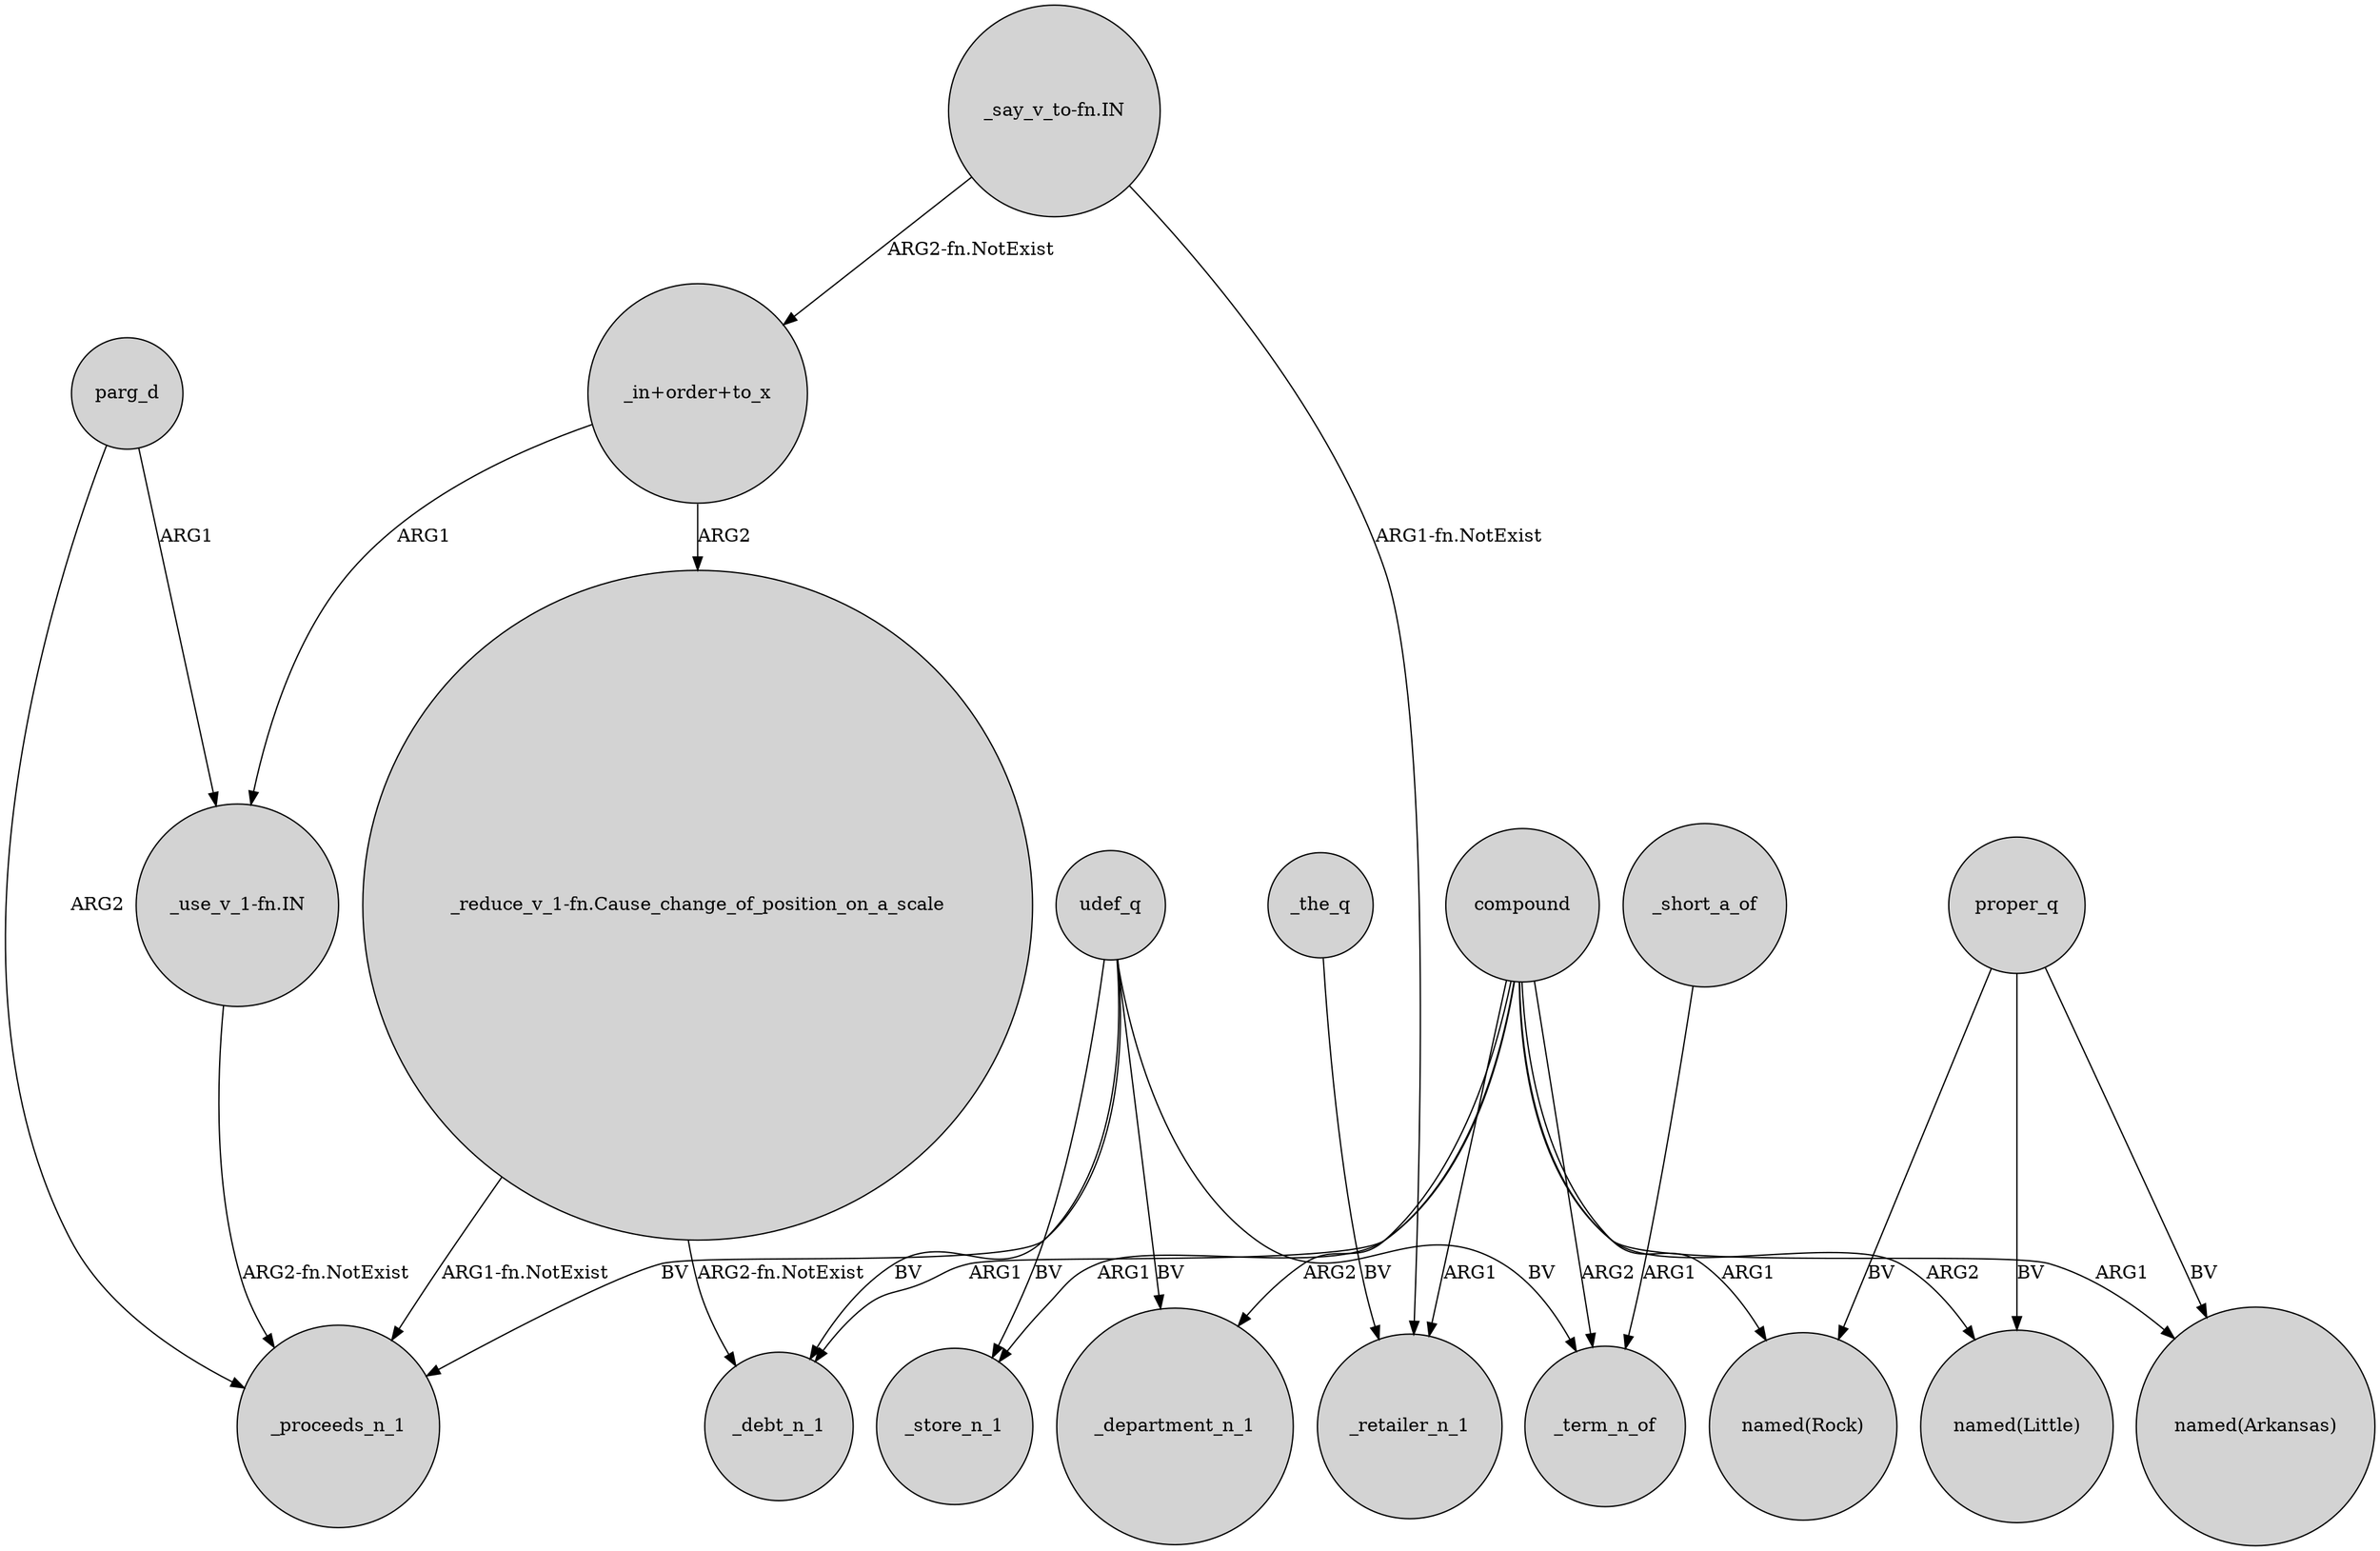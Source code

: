 digraph {
	node [shape=circle style=filled]
	udef_q -> _department_n_1 [label=BV]
	"_say_v_to-fn.IN" -> "_in+order+to_x" [label="ARG2-fn.NotExist"]
	udef_q -> _store_n_1 [label=BV]
	compound -> _debt_n_1 [label=ARG1]
	"_in+order+to_x" -> "_reduce_v_1-fn.Cause_change_of_position_on_a_scale" [label=ARG2]
	compound -> _retailer_n_1 [label=ARG1]
	compound -> _store_n_1 [label=ARG1]
	compound -> _term_n_of [label=ARG2]
	udef_q -> _debt_n_1 [label=BV]
	compound -> "named(Rock)" [label=ARG1]
	proper_q -> "named(Little)" [label=BV]
	"_reduce_v_1-fn.Cause_change_of_position_on_a_scale" -> _debt_n_1 [label="ARG2-fn.NotExist"]
	_short_a_of -> _term_n_of [label=ARG1]
	_the_q -> _retailer_n_1 [label=BV]
	compound -> "named(Arkansas)" [label=ARG1]
	"_use_v_1-fn.IN" -> _proceeds_n_1 [label="ARG2-fn.NotExist"]
	parg_d -> "_use_v_1-fn.IN" [label=ARG1]
	"_reduce_v_1-fn.Cause_change_of_position_on_a_scale" -> _proceeds_n_1 [label="ARG1-fn.NotExist"]
	udef_q -> _term_n_of [label=BV]
	proper_q -> "named(Rock)" [label=BV]
	"_in+order+to_x" -> "_use_v_1-fn.IN" [label=ARG1]
	udef_q -> _proceeds_n_1 [label=BV]
	compound -> "named(Little)" [label=ARG2]
	"_say_v_to-fn.IN" -> _retailer_n_1 [label="ARG1-fn.NotExist"]
	parg_d -> _proceeds_n_1 [label=ARG2]
	compound -> _department_n_1 [label=ARG2]
	proper_q -> "named(Arkansas)" [label=BV]
}
